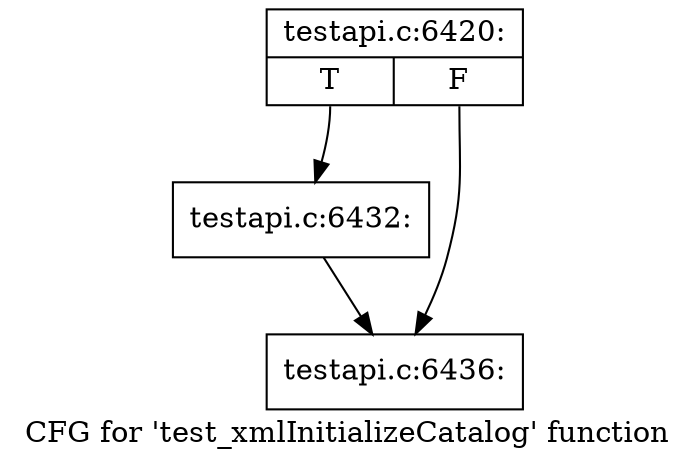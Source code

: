 digraph "CFG for 'test_xmlInitializeCatalog' function" {
	label="CFG for 'test_xmlInitializeCatalog' function";

	Node0x43e1090 [shape=record,label="{testapi.c:6420:|{<s0>T|<s1>F}}"];
	Node0x43e1090:s0 -> Node0x43e5b90;
	Node0x43e1090:s1 -> Node0x43e1580;
	Node0x43e5b90 [shape=record,label="{testapi.c:6432:}"];
	Node0x43e5b90 -> Node0x43e1580;
	Node0x43e1580 [shape=record,label="{testapi.c:6436:}"];
}
